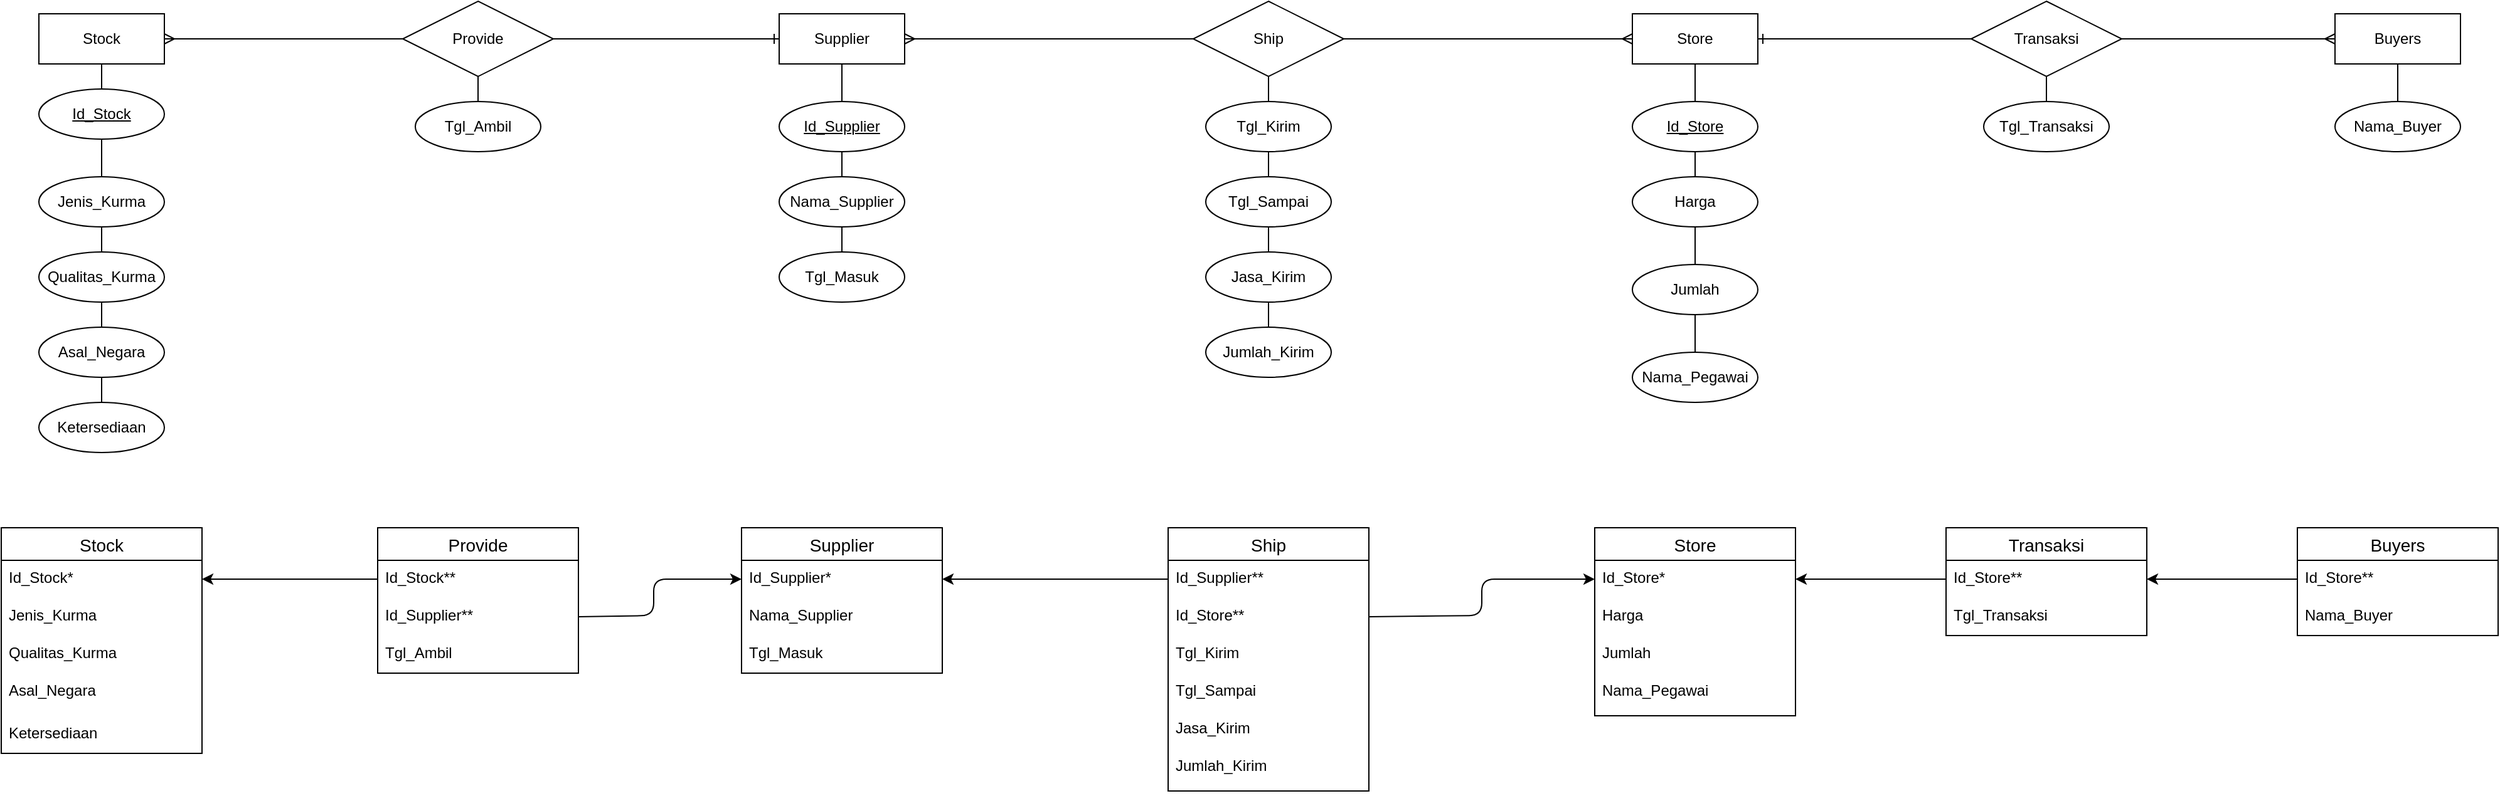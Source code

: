 <mxfile version="14.6.9" type="device"><diagram id="KUfPyJ750ZyNFwixVjuL" name="Page-1"><mxGraphModel dx="2192" dy="927" grid="1" gridSize="10" guides="1" tooltips="1" connect="1" arrows="1" fold="1" page="1" pageScale="1" pageWidth="850" pageHeight="1100" math="0" shadow="0"><root><mxCell id="0"/><mxCell id="1" parent="0"/><mxCell id="P723FpoUituXrHKXoF49-1" value="Supplier" style="whiteSpace=wrap;html=1;align=center;" parent="1" vertex="1"><mxGeometry x="-130" y="140" width="100" height="40" as="geometry"/></mxCell><mxCell id="P723FpoUituXrHKXoF49-2" value="Stock" style="whiteSpace=wrap;html=1;align=center;" parent="1" vertex="1"><mxGeometry x="-720" y="140" width="100" height="40" as="geometry"/></mxCell><mxCell id="P723FpoUituXrHKXoF49-3" value="Store" style="whiteSpace=wrap;html=1;align=center;" parent="1" vertex="1"><mxGeometry x="550" y="140" width="100" height="40" as="geometry"/></mxCell><mxCell id="P723FpoUituXrHKXoF49-4" value="Id_Supplier" style="ellipse;whiteSpace=wrap;html=1;align=center;fontStyle=4;" parent="1" vertex="1"><mxGeometry x="-130" y="210" width="100" height="40" as="geometry"/></mxCell><mxCell id="P723FpoUituXrHKXoF49-5" value="Id_Store" style="ellipse;whiteSpace=wrap;html=1;align=center;fontStyle=4;" parent="1" vertex="1"><mxGeometry x="550" y="210" width="100" height="40" as="geometry"/></mxCell><mxCell id="P723FpoUituXrHKXoF49-6" value="Id_Stock" style="ellipse;whiteSpace=wrap;html=1;align=center;fontStyle=4;" parent="1" vertex="1"><mxGeometry x="-720" y="200" width="100" height="40" as="geometry"/></mxCell><mxCell id="P723FpoUituXrHKXoF49-7" value="Ship" style="shape=rhombus;perimeter=rhombusPerimeter;whiteSpace=wrap;html=1;align=center;" parent="1" vertex="1"><mxGeometry x="200" y="130" width="120" height="60" as="geometry"/></mxCell><mxCell id="P723FpoUituXrHKXoF49-8" value="Nama_Supplier" style="ellipse;whiteSpace=wrap;html=1;align=center;" parent="1" vertex="1"><mxGeometry x="-130" y="270" width="100" height="40" as="geometry"/></mxCell><mxCell id="P723FpoUituXrHKXoF49-10" value="Tgl_Masuk" style="ellipse;whiteSpace=wrap;html=1;align=center;" parent="1" vertex="1"><mxGeometry x="-130" y="330" width="100" height="40" as="geometry"/></mxCell><mxCell id="P723FpoUituXrHKXoF49-11" value="Jenis_Kurma" style="ellipse;whiteSpace=wrap;html=1;align=center;" parent="1" vertex="1"><mxGeometry x="-720" y="270" width="100" height="40" as="geometry"/></mxCell><mxCell id="P723FpoUituXrHKXoF49-12" value="Tgl_Kirim" style="ellipse;whiteSpace=wrap;html=1;align=center;" parent="1" vertex="1"><mxGeometry x="210" y="210" width="100" height="40" as="geometry"/></mxCell><mxCell id="P723FpoUituXrHKXoF49-15" value="Tgl_Sampai" style="ellipse;whiteSpace=wrap;html=1;align=center;" parent="1" vertex="1"><mxGeometry x="210" y="270" width="100" height="40" as="geometry"/></mxCell><mxCell id="P723FpoUituXrHKXoF49-16" value="Jasa_Kirim" style="ellipse;whiteSpace=wrap;html=1;align=center;" parent="1" vertex="1"><mxGeometry x="210" y="330" width="100" height="40" as="geometry"/></mxCell><mxCell id="P723FpoUituXrHKXoF49-17" value="Jumlah_Kirim" style="ellipse;whiteSpace=wrap;html=1;align=center;" parent="1" vertex="1"><mxGeometry x="210" y="390" width="100" height="40" as="geometry"/></mxCell><mxCell id="P723FpoUituXrHKXoF49-18" value="Qualitas_Kurma" style="ellipse;whiteSpace=wrap;html=1;align=center;" parent="1" vertex="1"><mxGeometry x="-720" y="330" width="100" height="40" as="geometry"/></mxCell><mxCell id="P723FpoUituXrHKXoF49-19" value="Asal_Negara" style="ellipse;whiteSpace=wrap;html=1;align=center;" parent="1" vertex="1"><mxGeometry x="-720" y="390" width="100" height="40" as="geometry"/></mxCell><mxCell id="P723FpoUituXrHKXoF49-21" value="Harga" style="ellipse;whiteSpace=wrap;html=1;align=center;" parent="1" vertex="1"><mxGeometry x="550" y="270" width="100" height="40" as="geometry"/></mxCell><mxCell id="P723FpoUituXrHKXoF49-22" value="Jumlah" style="ellipse;whiteSpace=wrap;html=1;align=center;" parent="1" vertex="1"><mxGeometry x="550" y="340" width="100" height="40" as="geometry"/></mxCell><mxCell id="P723FpoUituXrHKXoF49-25" value="Nama_Pegawai" style="ellipse;whiteSpace=wrap;html=1;align=center;" parent="1" vertex="1"><mxGeometry x="550" y="410" width="100" height="40" as="geometry"/></mxCell><mxCell id="P723FpoUituXrHKXoF49-26" value="Buyers" style="whiteSpace=wrap;html=1;align=center;" parent="1" vertex="1"><mxGeometry x="1110" y="140" width="100" height="40" as="geometry"/></mxCell><mxCell id="P723FpoUituXrHKXoF49-29" value="" style="endArrow=none;html=1;rounded=0;exitX=0.5;exitY=0;exitDx=0;exitDy=0;entryX=0.5;entryY=1;entryDx=0;entryDy=0;" parent="1" source="P723FpoUituXrHKXoF49-4" target="P723FpoUituXrHKXoF49-1" edge="1"><mxGeometry relative="1" as="geometry"><mxPoint x="150" y="260" as="sourcePoint"/><mxPoint x="310" y="260" as="targetPoint"/></mxGeometry></mxCell><mxCell id="P723FpoUituXrHKXoF49-31" value="" style="endArrow=none;html=1;rounded=0;exitX=0.5;exitY=1;exitDx=0;exitDy=0;entryX=0.5;entryY=0;entryDx=0;entryDy=0;" parent="1" source="P723FpoUituXrHKXoF49-4" target="P723FpoUituXrHKXoF49-8" edge="1"><mxGeometry relative="1" as="geometry"><mxPoint x="150" y="260" as="sourcePoint"/><mxPoint x="310" y="260" as="targetPoint"/></mxGeometry></mxCell><mxCell id="P723FpoUituXrHKXoF49-32" value="" style="endArrow=none;html=1;rounded=0;exitX=0.5;exitY=1;exitDx=0;exitDy=0;entryX=0.5;entryY=0;entryDx=0;entryDy=0;" parent="1" source="P723FpoUituXrHKXoF49-8" target="P723FpoUituXrHKXoF49-10" edge="1"><mxGeometry relative="1" as="geometry"><mxPoint x="-70" y="260" as="sourcePoint"/><mxPoint x="-80" y="330" as="targetPoint"/></mxGeometry></mxCell><mxCell id="P723FpoUituXrHKXoF49-34" value="" style="endArrow=none;html=1;rounded=0;exitX=0.5;exitY=1;exitDx=0;exitDy=0;entryX=0.5;entryY=0;entryDx=0;entryDy=0;" parent="1" source="P723FpoUituXrHKXoF49-7" target="P723FpoUituXrHKXoF49-12" edge="1"><mxGeometry relative="1" as="geometry"><mxPoint x="410" y="200" as="sourcePoint"/><mxPoint x="570" y="200" as="targetPoint"/></mxGeometry></mxCell><mxCell id="P723FpoUituXrHKXoF49-35" value="" style="endArrow=none;html=1;rounded=0;entryX=0.5;entryY=0;entryDx=0;entryDy=0;" parent="1" target="P723FpoUituXrHKXoF49-15" edge="1"><mxGeometry relative="1" as="geometry"><mxPoint x="260" y="250" as="sourcePoint"/><mxPoint x="270.0" y="220" as="targetPoint"/></mxGeometry></mxCell><mxCell id="P723FpoUituXrHKXoF49-36" value="" style="endArrow=none;html=1;rounded=0;exitX=0.5;exitY=1;exitDx=0;exitDy=0;entryX=0.5;entryY=0;entryDx=0;entryDy=0;" parent="1" source="P723FpoUituXrHKXoF49-15" target="P723FpoUituXrHKXoF49-16" edge="1"><mxGeometry relative="1" as="geometry"><mxPoint x="280.0" y="210" as="sourcePoint"/><mxPoint x="280.0" y="230" as="targetPoint"/></mxGeometry></mxCell><mxCell id="P723FpoUituXrHKXoF49-37" value="" style="endArrow=none;html=1;rounded=0;exitX=0.5;exitY=1;exitDx=0;exitDy=0;entryX=0.5;entryY=0;entryDx=0;entryDy=0;" parent="1" source="P723FpoUituXrHKXoF49-2" target="P723FpoUituXrHKXoF49-6" edge="1"><mxGeometry relative="1" as="geometry"><mxPoint x="-620" y="200" as="sourcePoint"/><mxPoint x="-460" y="200" as="targetPoint"/></mxGeometry></mxCell><mxCell id="P723FpoUituXrHKXoF49-38" value="" style="endArrow=none;html=1;rounded=0;exitX=0.5;exitY=1;exitDx=0;exitDy=0;entryX=0.5;entryY=0;entryDx=0;entryDy=0;" parent="1" source="P723FpoUituXrHKXoF49-6" target="P723FpoUituXrHKXoF49-11" edge="1"><mxGeometry relative="1" as="geometry"><mxPoint x="-660" y="190" as="sourcePoint"/><mxPoint x="-660" y="210" as="targetPoint"/></mxGeometry></mxCell><mxCell id="P723FpoUituXrHKXoF49-39" value="" style="endArrow=none;html=1;rounded=0;exitX=0.5;exitY=1;exitDx=0;exitDy=0;entryX=0.5;entryY=0;entryDx=0;entryDy=0;" parent="1" source="P723FpoUituXrHKXoF49-11" target="P723FpoUituXrHKXoF49-18" edge="1"><mxGeometry relative="1" as="geometry"><mxPoint x="-660" y="250" as="sourcePoint"/><mxPoint x="-660" y="280" as="targetPoint"/></mxGeometry></mxCell><mxCell id="P723FpoUituXrHKXoF49-40" value="" style="endArrow=none;html=1;rounded=0;entryX=0.5;entryY=0;entryDx=0;entryDy=0;" parent="1" target="P723FpoUituXrHKXoF49-19" edge="1"><mxGeometry relative="1" as="geometry"><mxPoint x="-670" y="370" as="sourcePoint"/><mxPoint x="-650" y="290" as="targetPoint"/></mxGeometry></mxCell><mxCell id="P723FpoUituXrHKXoF49-41" value="" style="endArrow=none;html=1;rounded=0;exitX=0.5;exitY=1;exitDx=0;exitDy=0;entryX=0.5;entryY=0;entryDx=0;entryDy=0;" parent="1" source="P723FpoUituXrHKXoF49-3" target="P723FpoUituXrHKXoF49-5" edge="1"><mxGeometry relative="1" as="geometry"><mxPoint x="670" y="260" as="sourcePoint"/><mxPoint x="830" y="260" as="targetPoint"/></mxGeometry></mxCell><mxCell id="P723FpoUituXrHKXoF49-42" value="" style="endArrow=none;html=1;rounded=0;entryX=0.5;entryY=0;entryDx=0;entryDy=0;" parent="1" target="P723FpoUituXrHKXoF49-21" edge="1"><mxGeometry relative="1" as="geometry"><mxPoint x="600" y="250" as="sourcePoint"/><mxPoint x="610" y="220" as="targetPoint"/></mxGeometry></mxCell><mxCell id="P723FpoUituXrHKXoF49-43" value="" style="endArrow=none;html=1;rounded=0;exitX=0.5;exitY=1;exitDx=0;exitDy=0;entryX=0.5;entryY=0;entryDx=0;entryDy=0;" parent="1" source="P723FpoUituXrHKXoF49-21" target="P723FpoUituXrHKXoF49-22" edge="1"><mxGeometry relative="1" as="geometry"><mxPoint x="620" y="200" as="sourcePoint"/><mxPoint x="620" y="230" as="targetPoint"/></mxGeometry></mxCell><mxCell id="P723FpoUituXrHKXoF49-45" value="" style="endArrow=none;html=1;rounded=0;entryX=0.5;entryY=0;entryDx=0;entryDy=0;exitX=0.5;exitY=1;exitDx=0;exitDy=0;" parent="1" source="P723FpoUituXrHKXoF49-22" target="P723FpoUituXrHKXoF49-25" edge="1"><mxGeometry relative="1" as="geometry"><mxPoint x="510" y="220" as="sourcePoint"/><mxPoint x="510" y="250" as="targetPoint"/></mxGeometry></mxCell><mxCell id="P723FpoUituXrHKXoF49-46" value="" style="endArrow=none;html=1;rounded=0;exitX=0.5;exitY=0;exitDx=0;exitDy=0;entryX=0.5;entryY=1;entryDx=0;entryDy=0;" parent="1" source="P723FpoUituXrHKXoF49-47" target="P723FpoUituXrHKXoF49-26" edge="1"><mxGeometry relative="1" as="geometry"><mxPoint x="1160.0" y="200.0" as="sourcePoint"/><mxPoint x="1290" y="170" as="targetPoint"/></mxGeometry></mxCell><mxCell id="P723FpoUituXrHKXoF49-47" value="Nama_Buyer" style="ellipse;whiteSpace=wrap;html=1;align=center;" parent="1" vertex="1"><mxGeometry x="1110" y="210" width="100" height="40" as="geometry"/></mxCell><mxCell id="P723FpoUituXrHKXoF49-51" value="" style="endArrow=none;html=1;rounded=0;exitX=0.5;exitY=0;exitDx=0;exitDy=0;entryX=0.5;entryY=1;entryDx=0;entryDy=0;" parent="1" source="P723FpoUituXrHKXoF49-17" target="P723FpoUituXrHKXoF49-16" edge="1"><mxGeometry relative="1" as="geometry"><mxPoint x="240" y="300" as="sourcePoint"/><mxPoint x="400" y="300" as="targetPoint"/></mxGeometry></mxCell><mxCell id="P723FpoUituXrHKXoF49-52" value="Provide" style="shape=rhombus;perimeter=rhombusPerimeter;whiteSpace=wrap;html=1;align=center;" parent="1" vertex="1"><mxGeometry x="-430" y="130" width="120" height="60" as="geometry"/></mxCell><mxCell id="P723FpoUituXrHKXoF49-53" value="Tgl_Ambil" style="ellipse;whiteSpace=wrap;html=1;align=center;" parent="1" vertex="1"><mxGeometry x="-420" y="210" width="100" height="40" as="geometry"/></mxCell><mxCell id="P723FpoUituXrHKXoF49-54" value="" style="endArrow=none;html=1;rounded=0;exitX=0.5;exitY=1;exitDx=0;exitDy=0;entryX=0.5;entryY=0;entryDx=0;entryDy=0;" parent="1" source="P723FpoUituXrHKXoF49-52" target="P723FpoUituXrHKXoF49-53" edge="1"><mxGeometry relative="1" as="geometry"><mxPoint x="-220" y="250" as="sourcePoint"/><mxPoint x="-60" y="250" as="targetPoint"/></mxGeometry></mxCell><mxCell id="P723FpoUituXrHKXoF49-55" value="" style="fontSize=12;html=1;endArrow=ERone;endFill=1;entryX=0;entryY=0.5;entryDx=0;entryDy=0;exitX=1;exitY=0.5;exitDx=0;exitDy=0;" parent="1" source="P723FpoUituXrHKXoF49-52" target="P723FpoUituXrHKXoF49-1" edge="1"><mxGeometry width="100" height="100" relative="1" as="geometry"><mxPoint x="-190" y="300" as="sourcePoint"/><mxPoint x="-90" y="200" as="targetPoint"/></mxGeometry></mxCell><mxCell id="P723FpoUituXrHKXoF49-57" value="" style="fontSize=12;html=1;endArrow=ERmany;entryX=0;entryY=0.5;entryDx=0;entryDy=0;exitX=1;exitY=0.5;exitDx=0;exitDy=0;" parent="1" source="P723FpoUituXrHKXoF49-7" target="P723FpoUituXrHKXoF49-3" edge="1"><mxGeometry width="100" height="100" relative="1" as="geometry"><mxPoint x="220" y="330" as="sourcePoint"/><mxPoint x="320" y="230" as="targetPoint"/></mxGeometry></mxCell><mxCell id="P723FpoUituXrHKXoF49-58" value="" style="fontSize=12;html=1;endArrow=ERmany;entryX=1;entryY=0.5;entryDx=0;entryDy=0;exitX=0;exitY=0.5;exitDx=0;exitDy=0;" parent="1" source="P723FpoUituXrHKXoF49-7" target="P723FpoUituXrHKXoF49-1" edge="1"><mxGeometry width="100" height="100" relative="1" as="geometry"><mxPoint x="220" y="330" as="sourcePoint"/><mxPoint x="320" y="230" as="targetPoint"/></mxGeometry></mxCell><mxCell id="P723FpoUituXrHKXoF49-60" style="edgeStyle=none;rounded=0;orthogonalLoop=1;jettySize=auto;html=1;entryX=0;entryY=0.5;entryDx=0;entryDy=0;" parent="1" source="P723FpoUituXrHKXoF49-52" target="P723FpoUituXrHKXoF49-52" edge="1"><mxGeometry relative="1" as="geometry"/></mxCell><mxCell id="P723FpoUituXrHKXoF49-61" value="" style="fontSize=12;html=1;endArrow=ERmany;exitX=0;exitY=0.5;exitDx=0;exitDy=0;" parent="1" source="P723FpoUituXrHKXoF49-52" target="P723FpoUituXrHKXoF49-2" edge="1"><mxGeometry width="100" height="100" relative="1" as="geometry"><mxPoint x="-350" y="290" as="sourcePoint"/><mxPoint x="-570" y="160" as="targetPoint"/></mxGeometry></mxCell><mxCell id="P723FpoUituXrHKXoF49-65" value="Transaksi" style="shape=rhombus;perimeter=rhombusPerimeter;whiteSpace=wrap;html=1;align=center;" parent="1" vertex="1"><mxGeometry x="820" y="130" width="120" height="60" as="geometry"/></mxCell><mxCell id="P723FpoUituXrHKXoF49-66" value="Tgl_Transaksi" style="ellipse;whiteSpace=wrap;html=1;align=center;" parent="1" vertex="1"><mxGeometry x="830" y="210" width="100" height="40" as="geometry"/></mxCell><mxCell id="P723FpoUituXrHKXoF49-67" value="" style="endArrow=none;html=1;rounded=0;entryX=0.5;entryY=0;entryDx=0;entryDy=0;exitX=0.5;exitY=1;exitDx=0;exitDy=0;" parent="1" source="P723FpoUituXrHKXoF49-65" target="P723FpoUituXrHKXoF49-66" edge="1"><mxGeometry relative="1" as="geometry"><mxPoint x="720" y="220" as="sourcePoint"/><mxPoint x="880" y="220" as="targetPoint"/></mxGeometry></mxCell><mxCell id="P723FpoUituXrHKXoF49-68" value="" style="fontSize=12;html=1;endArrow=ERmany;entryX=0;entryY=0.5;entryDx=0;entryDy=0;" parent="1" source="P723FpoUituXrHKXoF49-65" target="P723FpoUituXrHKXoF49-26" edge="1"><mxGeometry width="100" height="100" relative="1" as="geometry"><mxPoint x="800" y="270" as="sourcePoint"/><mxPoint x="900" y="170" as="targetPoint"/></mxGeometry></mxCell><mxCell id="P723FpoUituXrHKXoF49-69" value="" style="fontSize=12;html=1;endArrow=ERone;endFill=1;entryX=1;entryY=0.5;entryDx=0;entryDy=0;" parent="1" source="P723FpoUituXrHKXoF49-65" target="P723FpoUituXrHKXoF49-3" edge="1"><mxGeometry width="100" height="100" relative="1" as="geometry"><mxPoint x="800" y="270" as="sourcePoint"/><mxPoint x="900" y="170" as="targetPoint"/></mxGeometry></mxCell><mxCell id="P723FpoUituXrHKXoF49-72" value="Stock" style="swimlane;fontStyle=0;childLayout=stackLayout;horizontal=1;startSize=26;horizontalStack=0;resizeParent=1;resizeParentMax=0;resizeLast=0;collapsible=1;marginBottom=0;align=center;fontSize=14;" parent="1" vertex="1"><mxGeometry x="-750" y="550" width="160" height="180" as="geometry"/></mxCell><mxCell id="P723FpoUituXrHKXoF49-73" value="Id_Stock*" style="text;strokeColor=none;fillColor=none;spacingLeft=4;spacingRight=4;overflow=hidden;rotatable=0;points=[[0,0.5],[1,0.5]];portConstraint=eastwest;fontSize=12;" parent="P723FpoUituXrHKXoF49-72" vertex="1"><mxGeometry y="26" width="160" height="30" as="geometry"/></mxCell><mxCell id="P723FpoUituXrHKXoF49-74" value="Jenis_Kurma" style="text;strokeColor=none;fillColor=none;spacingLeft=4;spacingRight=4;overflow=hidden;rotatable=0;points=[[0,0.5],[1,0.5]];portConstraint=eastwest;fontSize=12;" parent="P723FpoUituXrHKXoF49-72" vertex="1"><mxGeometry y="56" width="160" height="30" as="geometry"/></mxCell><mxCell id="P723FpoUituXrHKXoF49-75" value="Qualitas_Kurma" style="text;strokeColor=none;fillColor=none;spacingLeft=4;spacingRight=4;overflow=hidden;rotatable=0;points=[[0,0.5],[1,0.5]];portConstraint=eastwest;fontSize=12;" parent="P723FpoUituXrHKXoF49-72" vertex="1"><mxGeometry y="86" width="160" height="64" as="geometry"/></mxCell><mxCell id="0ucaaEDbdOE2iIBAUdrc-5" value="Ketersediaan" style="text;strokeColor=none;fillColor=none;spacingLeft=4;spacingRight=4;overflow=hidden;rotatable=0;points=[[0,0.5],[1,0.5]];portConstraint=eastwest;fontSize=12;" vertex="1" parent="P723FpoUituXrHKXoF49-72"><mxGeometry y="150" width="160" height="30" as="geometry"/></mxCell><mxCell id="P723FpoUituXrHKXoF49-76" value="Asal_Negara" style="text;strokeColor=none;fillColor=none;spacingLeft=4;spacingRight=4;overflow=hidden;rotatable=0;points=[[0,0.5],[1,0.5]];portConstraint=eastwest;fontSize=12;" parent="1" vertex="1"><mxGeometry x="-750" y="666" width="160" height="30" as="geometry"/></mxCell><mxCell id="P723FpoUituXrHKXoF49-79" value="Provide" style="swimlane;fontStyle=0;childLayout=stackLayout;horizontal=1;startSize=26;horizontalStack=0;resizeParent=1;resizeParentMax=0;resizeLast=0;collapsible=1;marginBottom=0;align=center;fontSize=14;" parent="1" vertex="1"><mxGeometry x="-450" y="550" width="160" height="116" as="geometry"/></mxCell><mxCell id="P723FpoUituXrHKXoF49-80" value="Id_Stock**" style="text;strokeColor=none;fillColor=none;spacingLeft=4;spacingRight=4;overflow=hidden;rotatable=0;points=[[0,0.5],[1,0.5]];portConstraint=eastwest;fontSize=12;" parent="P723FpoUituXrHKXoF49-79" vertex="1"><mxGeometry y="26" width="160" height="30" as="geometry"/></mxCell><mxCell id="P723FpoUituXrHKXoF49-81" value="Id_Supplier**" style="text;strokeColor=none;fillColor=none;spacingLeft=4;spacingRight=4;overflow=hidden;rotatable=0;points=[[0,0.5],[1,0.5]];portConstraint=eastwest;fontSize=12;" parent="P723FpoUituXrHKXoF49-79" vertex="1"><mxGeometry y="56" width="160" height="30" as="geometry"/></mxCell><mxCell id="P723FpoUituXrHKXoF49-82" value="Tgl_Ambil" style="text;strokeColor=none;fillColor=none;spacingLeft=4;spacingRight=4;overflow=hidden;rotatable=0;points=[[0,0.5],[1,0.5]];portConstraint=eastwest;fontSize=12;" parent="P723FpoUituXrHKXoF49-79" vertex="1"><mxGeometry y="86" width="160" height="30" as="geometry"/></mxCell><mxCell id="P723FpoUituXrHKXoF49-83" value="" style="endArrow=classic;html=1;entryX=1;entryY=0.5;entryDx=0;entryDy=0;exitX=0;exitY=0.5;exitDx=0;exitDy=0;" parent="1" source="P723FpoUituXrHKXoF49-80" target="P723FpoUituXrHKXoF49-73" edge="1"><mxGeometry width="50" height="50" relative="1" as="geometry"><mxPoint x="-350" y="640" as="sourcePoint"/><mxPoint x="-300" y="590" as="targetPoint"/></mxGeometry></mxCell><mxCell id="P723FpoUituXrHKXoF49-84" value="Supplier" style="swimlane;fontStyle=0;childLayout=stackLayout;horizontal=1;startSize=26;horizontalStack=0;resizeParent=1;resizeParentMax=0;resizeLast=0;collapsible=1;marginBottom=0;align=center;fontSize=14;" parent="1" vertex="1"><mxGeometry x="-160" y="550" width="160" height="116" as="geometry"/></mxCell><mxCell id="P723FpoUituXrHKXoF49-85" value="Id_Supplier*" style="text;strokeColor=none;fillColor=none;spacingLeft=4;spacingRight=4;overflow=hidden;rotatable=0;points=[[0,0.5],[1,0.5]];portConstraint=eastwest;fontSize=12;" parent="P723FpoUituXrHKXoF49-84" vertex="1"><mxGeometry y="26" width="160" height="30" as="geometry"/></mxCell><mxCell id="P723FpoUituXrHKXoF49-86" value="Nama_Supplier" style="text;strokeColor=none;fillColor=none;spacingLeft=4;spacingRight=4;overflow=hidden;rotatable=0;points=[[0,0.5],[1,0.5]];portConstraint=eastwest;fontSize=12;" parent="P723FpoUituXrHKXoF49-84" vertex="1"><mxGeometry y="56" width="160" height="30" as="geometry"/></mxCell><mxCell id="0ucaaEDbdOE2iIBAUdrc-8" value="Tgl_Masuk" style="text;strokeColor=none;fillColor=none;spacingLeft=4;spacingRight=4;overflow=hidden;rotatable=0;points=[[0,0.5],[1,0.5]];portConstraint=eastwest;fontSize=12;" vertex="1" parent="P723FpoUituXrHKXoF49-84"><mxGeometry y="86" width="160" height="30" as="geometry"/></mxCell><mxCell id="P723FpoUituXrHKXoF49-89" value="" style="endArrow=classic;html=1;exitX=1;exitY=0.5;exitDx=0;exitDy=0;entryX=0;entryY=0.5;entryDx=0;entryDy=0;" parent="1" source="P723FpoUituXrHKXoF49-81" target="P723FpoUituXrHKXoF49-85" edge="1"><mxGeometry width="50" height="50" relative="1" as="geometry"><mxPoint x="30" y="660" as="sourcePoint"/><mxPoint x="80" y="610" as="targetPoint"/><Array as="points"><mxPoint x="-230" y="620"/><mxPoint x="-230" y="591"/></Array></mxGeometry></mxCell><mxCell id="P723FpoUituXrHKXoF49-90" value="Ship" style="swimlane;fontStyle=0;childLayout=stackLayout;horizontal=1;startSize=26;horizontalStack=0;resizeParent=1;resizeParentMax=0;resizeLast=0;collapsible=1;marginBottom=0;align=center;fontSize=14;" parent="1" vertex="1"><mxGeometry x="180" y="550" width="160" height="210" as="geometry"/></mxCell><mxCell id="P723FpoUituXrHKXoF49-91" value="Id_Supplier**" style="text;strokeColor=none;fillColor=none;spacingLeft=4;spacingRight=4;overflow=hidden;rotatable=0;points=[[0,0.5],[1,0.5]];portConstraint=eastwest;fontSize=12;" parent="P723FpoUituXrHKXoF49-90" vertex="1"><mxGeometry y="26" width="160" height="30" as="geometry"/></mxCell><mxCell id="P723FpoUituXrHKXoF49-92" value="Id_Store**" style="text;strokeColor=none;fillColor=none;spacingLeft=4;spacingRight=4;overflow=hidden;rotatable=0;points=[[0,0.5],[1,0.5]];portConstraint=eastwest;fontSize=12;" parent="P723FpoUituXrHKXoF49-90" vertex="1"><mxGeometry y="56" width="160" height="30" as="geometry"/></mxCell><mxCell id="P723FpoUituXrHKXoF49-93" value="Tgl_Kirim" style="text;strokeColor=none;fillColor=none;spacingLeft=4;spacingRight=4;overflow=hidden;rotatable=0;points=[[0,0.5],[1,0.5]];portConstraint=eastwest;fontSize=12;" parent="P723FpoUituXrHKXoF49-90" vertex="1"><mxGeometry y="86" width="160" height="124" as="geometry"/></mxCell><mxCell id="P723FpoUituXrHKXoF49-94" value="Tgl_Sampai" style="text;strokeColor=none;fillColor=none;spacingLeft=4;spacingRight=4;overflow=hidden;rotatable=0;points=[[0,0.5],[1,0.5]];portConstraint=eastwest;fontSize=12;" parent="1" vertex="1"><mxGeometry x="180" y="666" width="160" height="30" as="geometry"/></mxCell><mxCell id="P723FpoUituXrHKXoF49-95" value="Jasa_Kirim" style="text;strokeColor=none;fillColor=none;spacingLeft=4;spacingRight=4;overflow=hidden;rotatable=0;points=[[0,0.5],[1,0.5]];portConstraint=eastwest;fontSize=12;" parent="1" vertex="1"><mxGeometry x="180" y="696" width="160" height="30" as="geometry"/></mxCell><mxCell id="P723FpoUituXrHKXoF49-96" value="Jumlah_Kirim" style="text;strokeColor=none;fillColor=none;spacingLeft=4;spacingRight=4;overflow=hidden;rotatable=0;points=[[0,0.5],[1,0.5]];portConstraint=eastwest;fontSize=12;" parent="1" vertex="1"><mxGeometry x="180" y="726" width="160" height="30" as="geometry"/></mxCell><mxCell id="P723FpoUituXrHKXoF49-97" value="" style="endArrow=classic;html=1;entryX=1;entryY=0.5;entryDx=0;entryDy=0;exitX=0;exitY=0.5;exitDx=0;exitDy=0;" parent="1" source="P723FpoUituXrHKXoF49-91" target="P723FpoUituXrHKXoF49-85" edge="1"><mxGeometry width="50" height="50" relative="1" as="geometry"><mxPoint x="380" y="520" as="sourcePoint"/><mxPoint x="430" y="470" as="targetPoint"/></mxGeometry></mxCell><mxCell id="P723FpoUituXrHKXoF49-98" value="Store" style="swimlane;fontStyle=0;childLayout=stackLayout;horizontal=1;startSize=26;horizontalStack=0;resizeParent=1;resizeParentMax=0;resizeLast=0;collapsible=1;marginBottom=0;align=center;fontSize=14;" parent="1" vertex="1"><mxGeometry x="520" y="550" width="160" height="150" as="geometry"/></mxCell><mxCell id="P723FpoUituXrHKXoF49-99" value="Id_Store*" style="text;strokeColor=none;fillColor=none;spacingLeft=4;spacingRight=4;overflow=hidden;rotatable=0;points=[[0,0.5],[1,0.5]];portConstraint=eastwest;fontSize=12;" parent="P723FpoUituXrHKXoF49-98" vertex="1"><mxGeometry y="26" width="160" height="30" as="geometry"/></mxCell><mxCell id="P723FpoUituXrHKXoF49-100" value="Harga" style="text;strokeColor=none;fillColor=none;spacingLeft=4;spacingRight=4;overflow=hidden;rotatable=0;points=[[0,0.5],[1,0.5]];portConstraint=eastwest;fontSize=12;" parent="P723FpoUituXrHKXoF49-98" vertex="1"><mxGeometry y="56" width="160" height="30" as="geometry"/></mxCell><mxCell id="P723FpoUituXrHKXoF49-101" value="Jumlah" style="text;strokeColor=none;fillColor=none;spacingLeft=4;spacingRight=4;overflow=hidden;rotatable=0;points=[[0,0.5],[1,0.5]];portConstraint=eastwest;fontSize=12;" parent="P723FpoUituXrHKXoF49-98" vertex="1"><mxGeometry y="86" width="160" height="64" as="geometry"/></mxCell><mxCell id="P723FpoUituXrHKXoF49-102" value="Nama_Pegawai" style="text;strokeColor=none;fillColor=none;spacingLeft=4;spacingRight=4;overflow=hidden;rotatable=0;points=[[0,0.5],[1,0.5]];portConstraint=eastwest;fontSize=12;" parent="1" vertex="1"><mxGeometry x="520" y="666" width="160" height="30" as="geometry"/></mxCell><mxCell id="P723FpoUituXrHKXoF49-103" value="" style="endArrow=classic;html=1;exitX=1;exitY=0.5;exitDx=0;exitDy=0;entryX=0;entryY=0.5;entryDx=0;entryDy=0;" parent="1" source="P723FpoUituXrHKXoF49-92" target="P723FpoUituXrHKXoF49-99" edge="1"><mxGeometry width="50" height="50" relative="1" as="geometry"><mxPoint x="580" y="520" as="sourcePoint"/><mxPoint x="630" y="470" as="targetPoint"/><Array as="points"><mxPoint x="430" y="620"/><mxPoint x="430" y="591"/></Array></mxGeometry></mxCell><mxCell id="P723FpoUituXrHKXoF49-104" value="Transaksi" style="swimlane;fontStyle=0;childLayout=stackLayout;horizontal=1;startSize=26;horizontalStack=0;resizeParent=1;resizeParentMax=0;resizeLast=0;collapsible=1;marginBottom=0;align=center;fontSize=14;" parent="1" vertex="1"><mxGeometry x="800" y="550" width="160" height="86" as="geometry"/></mxCell><mxCell id="P723FpoUituXrHKXoF49-105" value="Id_Store**" style="text;strokeColor=none;fillColor=none;spacingLeft=4;spacingRight=4;overflow=hidden;rotatable=0;points=[[0,0.5],[1,0.5]];portConstraint=eastwest;fontSize=12;" parent="P723FpoUituXrHKXoF49-104" vertex="1"><mxGeometry y="26" width="160" height="30" as="geometry"/></mxCell><mxCell id="P723FpoUituXrHKXoF49-106" value="Tgl_Transaksi" style="text;strokeColor=none;fillColor=none;spacingLeft=4;spacingRight=4;overflow=hidden;rotatable=0;points=[[0,0.5],[1,0.5]];portConstraint=eastwest;fontSize=12;" parent="P723FpoUituXrHKXoF49-104" vertex="1"><mxGeometry y="56" width="160" height="30" as="geometry"/></mxCell><mxCell id="P723FpoUituXrHKXoF49-108" value="Buyers" style="swimlane;fontStyle=0;childLayout=stackLayout;horizontal=1;startSize=26;horizontalStack=0;resizeParent=1;resizeParentMax=0;resizeLast=0;collapsible=1;marginBottom=0;align=center;fontSize=14;" parent="1" vertex="1"><mxGeometry x="1080" y="550" width="160" height="86" as="geometry"/></mxCell><mxCell id="P723FpoUituXrHKXoF49-109" value="Id_Store**" style="text;strokeColor=none;fillColor=none;spacingLeft=4;spacingRight=4;overflow=hidden;rotatable=0;points=[[0,0.5],[1,0.5]];portConstraint=eastwest;fontSize=12;" parent="P723FpoUituXrHKXoF49-108" vertex="1"><mxGeometry y="26" width="160" height="30" as="geometry"/></mxCell><mxCell id="P723FpoUituXrHKXoF49-110" value="Nama_Buyer" style="text;strokeColor=none;fillColor=none;spacingLeft=4;spacingRight=4;overflow=hidden;rotatable=0;points=[[0,0.5],[1,0.5]];portConstraint=eastwest;fontSize=12;" parent="P723FpoUituXrHKXoF49-108" vertex="1"><mxGeometry y="56" width="160" height="30" as="geometry"/></mxCell><mxCell id="P723FpoUituXrHKXoF49-112" value="" style="endArrow=classic;html=1;entryX=1;entryY=0.5;entryDx=0;entryDy=0;exitX=0;exitY=0.5;exitDx=0;exitDy=0;" parent="1" source="P723FpoUituXrHKXoF49-105" target="P723FpoUituXrHKXoF49-99" edge="1"><mxGeometry width="50" height="50" relative="1" as="geometry"><mxPoint x="970" y="440" as="sourcePoint"/><mxPoint x="1020" y="390" as="targetPoint"/></mxGeometry></mxCell><mxCell id="P723FpoUituXrHKXoF49-113" value="" style="endArrow=classic;html=1;entryX=1;entryY=0.5;entryDx=0;entryDy=0;" parent="1" source="P723FpoUituXrHKXoF49-109" target="P723FpoUituXrHKXoF49-105" edge="1"><mxGeometry width="50" height="50" relative="1" as="geometry"><mxPoint x="1180" y="510" as="sourcePoint"/><mxPoint x="1230" y="460" as="targetPoint"/></mxGeometry></mxCell><mxCell id="0ucaaEDbdOE2iIBAUdrc-1" value="Ketersediaan" style="ellipse;whiteSpace=wrap;html=1;align=center;" vertex="1" parent="1"><mxGeometry x="-720" y="450" width="100" height="40" as="geometry"/></mxCell><mxCell id="0ucaaEDbdOE2iIBAUdrc-2" value="" style="endArrow=none;html=1;rounded=0;entryX=0.5;entryY=0;entryDx=0;entryDy=0;exitX=0.5;exitY=1;exitDx=0;exitDy=0;" edge="1" parent="1" source="P723FpoUituXrHKXoF49-19" target="0ucaaEDbdOE2iIBAUdrc-1"><mxGeometry relative="1" as="geometry"><mxPoint x="-660" y="380" as="sourcePoint"/><mxPoint x="-660" y="400" as="targetPoint"/></mxGeometry></mxCell></root></mxGraphModel></diagram></mxfile>